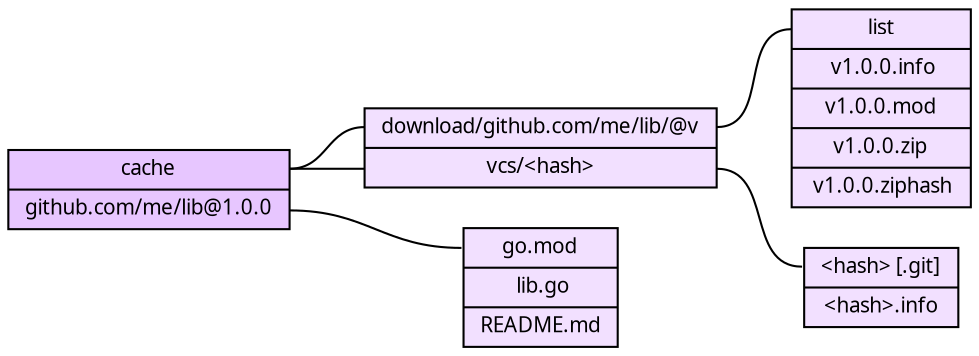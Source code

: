 digraph module_structure {
  rankdir=LR
  bgcolor=transparent

  edge [dir=none fontcolor=black fontname="sans-serif" fontsize=10]
  node [fillcolor="#f2e0ff" fontcolor=black fontname="sans-serif" fontsize=10 shape=record style=filled]

  root [fillcolor="#e7c6ff" label="<f1> cache | <f2> github.com/me/lib@1.0.0"]
  cache [label="<f1>download/github.com/me/lib/@v | <f2>vcs/\<hash\>"]
  lib [label="<f1> go.mod | lib.go | README.md"]
  download [label="<f1> list | v1.0.0.info | v1.0.0.mod | v1.0.0.zip | v1.0.0.ziphash"]
  vcs [label="<f1> \<hash\> [.git] | <f2> \<hash\>.info"]

  root:f1 -> cache:f1
  root:f1 -> cache:f2
  root:f2 -> lib:f1
  cache:f1 -> download:f1
  cache:f2 -> vcs:f1
}
